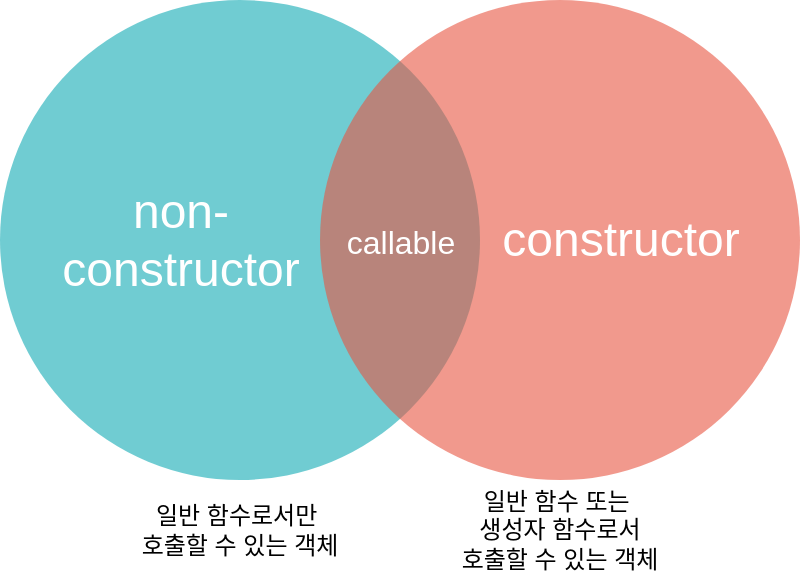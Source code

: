 <mxfile version="18.0.1" type="device"><diagram id="3228e29e-7158-1315-38df-8450db1d8a1d" name="Page-1"><mxGraphModel dx="763" dy="575" grid="1" gridSize="10" guides="1" tooltips="1" connect="1" arrows="1" fold="1" page="1" pageScale="1" pageWidth="1169" pageHeight="827" background="none" math="0" shadow="0"><root><mxCell id="0"/><mxCell id="1" parent="0"/><mxCell id="21532" value="" style="ellipse;fillColor=#12AAB5;opacity=60;strokeColor=none;html=1;fontColor=#FFFFFF;" parent="1" vertex="1"><mxGeometry x="400" y="160" width="240" height="240" as="geometry"/></mxCell><mxCell id="21533" value="" style="ellipse;fillColor=#e85642;opacity=60;strokeColor=none;html=1;fontColor=#FFFFFF;" parent="1" vertex="1"><mxGeometry x="560" y="160" width="240" height="240" as="geometry"/></mxCell><mxCell id="21534" value="non-&lt;br&gt;constructor" style="text;fontSize=24;align=center;verticalAlign=middle;html=1;fontColor=#FFFFFF;" parent="1" vertex="1"><mxGeometry x="430" y="245" width="120" height="70" as="geometry"/></mxCell><mxCell id="21535" value="constructor" style="text;fontSize=24;align=center;verticalAlign=middle;html=1;fontColor=#FFFFFF;" parent="1" vertex="1"><mxGeometry x="650" y="245" width="120" height="70" as="geometry"/></mxCell><mxCell id="21537" value="callable" style="text;align=center;html=1;fontColor=#FFFFFF;fontSize=16;" parent="1" vertex="1"><mxGeometry x="580" y="265" width="40" height="30" as="geometry"/></mxCell><mxCell id="NvtXDmWyrnj7mz5wVfCs-21540" value="일반 함수로서만&amp;nbsp;&lt;br&gt;호출할 수 있는 객체" style="text;html=1;strokeColor=none;fillColor=none;align=center;verticalAlign=middle;whiteSpace=wrap;rounded=0;" vertex="1" parent="1"><mxGeometry x="465" y="410" width="110" height="30" as="geometry"/></mxCell><mxCell id="NvtXDmWyrnj7mz5wVfCs-21541" value="일반 함수 또는&amp;nbsp;&lt;br&gt;생성자 함수로서&lt;br&gt;호출할 수 있는 객체" style="text;html=1;strokeColor=none;fillColor=none;align=center;verticalAlign=middle;whiteSpace=wrap;rounded=0;" vertex="1" parent="1"><mxGeometry x="625" y="410" width="110" height="30" as="geometry"/></mxCell></root></mxGraphModel></diagram></mxfile>